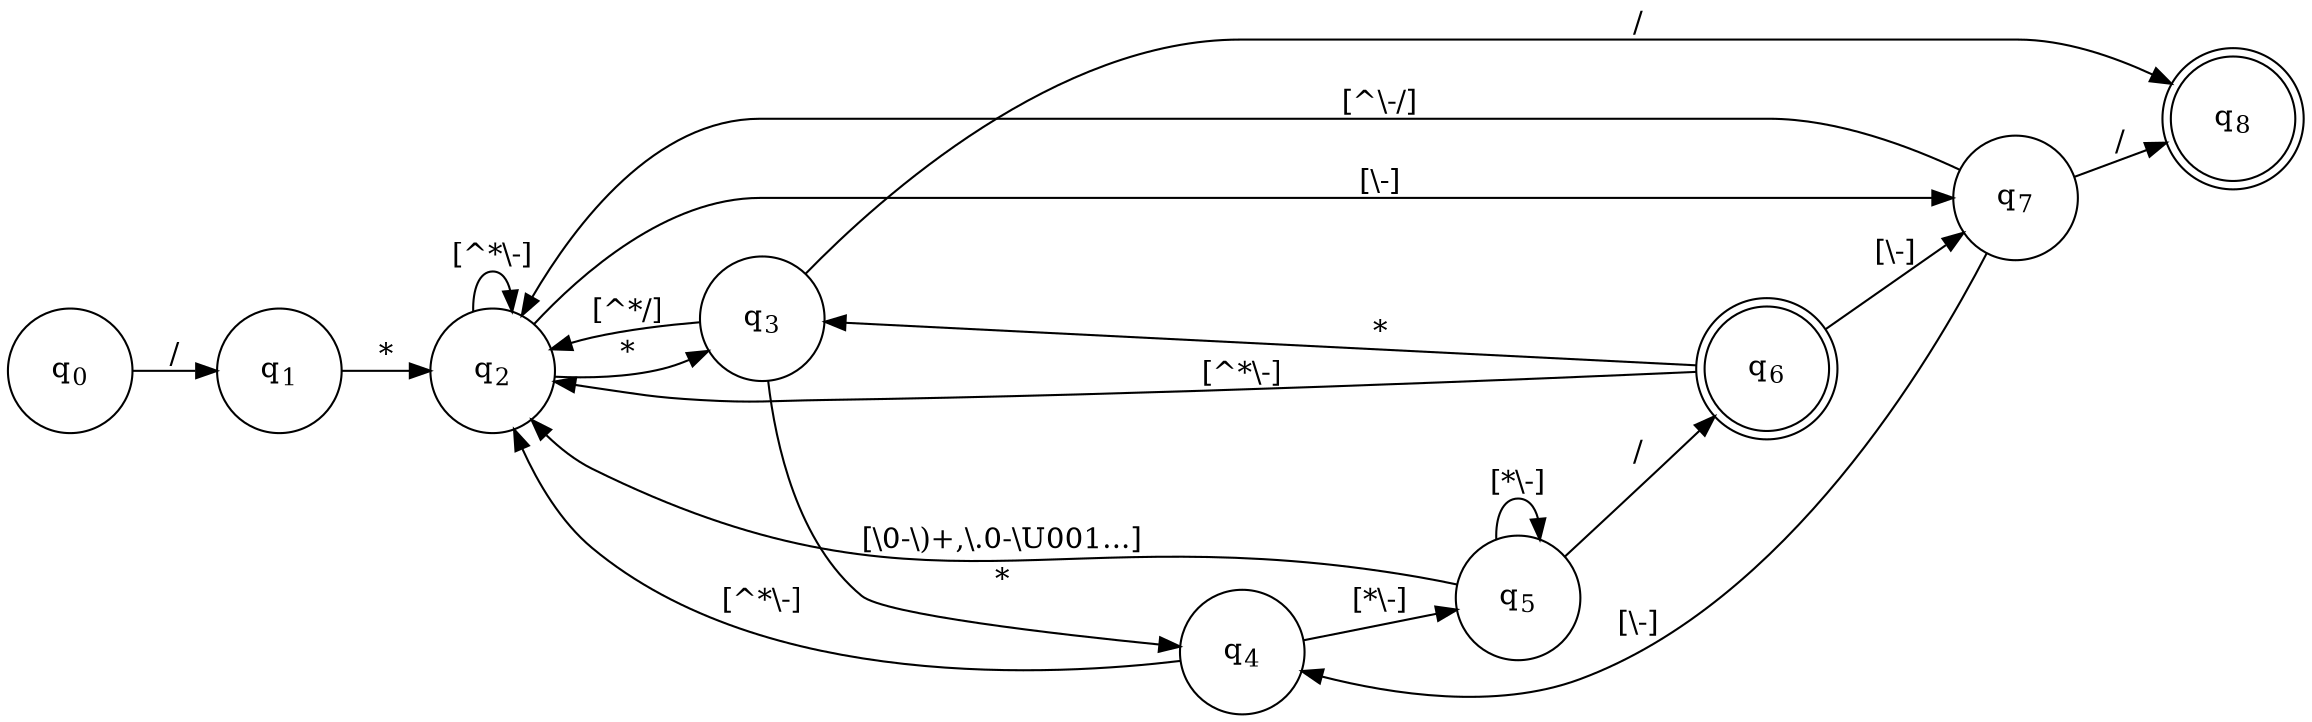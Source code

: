 digraph FA {
rankdir=LR
node [shape=circle]
q0->q1 [label="/"]
q1->q2 [label="*"]
q2->q2 [label="[^*\\-]"]
q2->q3 [label="*"]
q2->q7 [label="[\\-]"]
q3->q2 [label="[^*/]"]
q3->q4 [label="*"]
q3->q8 [label="/"]
q4->q2 [label="[^*\\-]"]
q4->q5 [label="[*\\-]"]
q5->q2 [label="[\\0-\\)+,\\.0-\\U001...]"]
q5->q5 [label="[*\\-]"]
q5->q6 [label="/"]
q6->q2 [label="[^*\\-]"]
q6->q3 [label="*"]
q6->q7 [label="[\\-]"]
q7->q2 [label="[^\\-/]"]
q7->q4 [label="[\\-]"]
q7->q8 [label="/"]
q0 [label=<<TABLE BORDER="0"><TR><TD>q<SUB>0</SUB></TD></TR></TABLE>>]
q1 [label=<<TABLE BORDER="0"><TR><TD>q<SUB>1</SUB></TD></TR></TABLE>>]
q2 [label=<<TABLE BORDER="0"><TR><TD>q<SUB>2</SUB></TD></TR></TABLE>>]
q3 [label=<<TABLE BORDER="0"><TR><TD>q<SUB>3</SUB></TD></TR></TABLE>>]
q4 [label=<<TABLE BORDER="0"><TR><TD>q<SUB>4</SUB></TD></TR></TABLE>>]
q5 [label=<<TABLE BORDER="0"><TR><TD>q<SUB>5</SUB></TD></TR></TABLE>>]
q6 [label=<<TABLE BORDER="0"><TR><TD>q<SUB>6</SUB></TD></TR></TABLE>>,shape=doublecircle]
q7 [label=<<TABLE BORDER="0"><TR><TD>q<SUB>7</SUB></TD></TR></TABLE>>]
q8 [label=<<TABLE BORDER="0"><TR><TD>q<SUB>8</SUB></TD></TR></TABLE>>,shape=doublecircle]
q6,q8 [shape=doublecircle]
}
